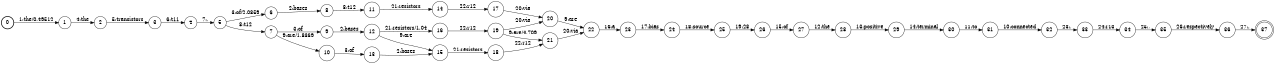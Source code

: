 digraph FST {
rankdir = LR;
size = "8.5,11";
label = "";
center = 1;
orientation = Portrait;
ranksep = "0.4";
nodesep = "0.25";
0 [label = "0", shape = circle, style = bold, fontsize = 14]
	0 -> 1 [label = "1:the/0.49512", fontsize = 14];
1 [label = "1", shape = circle, style = solid, fontsize = 14]
	1 -> 2 [label = "4:the", fontsize = 14];
2 [label = "2", shape = circle, style = solid, fontsize = 14]
	2 -> 3 [label = "5:transistors", fontsize = 14];
3 [label = "3", shape = circle, style = solid, fontsize = 14]
	3 -> 4 [label = "6:t11", fontsize = 14];
4 [label = "4", shape = circle, style = solid, fontsize = 14]
	4 -> 5 [label = "7:,", fontsize = 14];
5 [label = "5", shape = circle, style = solid, fontsize = 14]
	5 -> 6 [label = "3:of/2.0859", fontsize = 14];
	5 -> 7 [label = "8:t12", fontsize = 14];
6 [label = "6", shape = circle, style = solid, fontsize = 14]
	6 -> 8 [label = "2:bases", fontsize = 14];
7 [label = "7", shape = circle, style = solid, fontsize = 14]
	7 -> 9 [label = "3:of", fontsize = 14];
	7 -> 10 [label = "9:are/1.8369", fontsize = 14];
8 [label = "8", shape = circle, style = solid, fontsize = 14]
	8 -> 11 [label = "8:t12", fontsize = 14];
9 [label = "9", shape = circle, style = solid, fontsize = 14]
	9 -> 12 [label = "2:bases", fontsize = 14];
10 [label = "10", shape = circle, style = solid, fontsize = 14]
	10 -> 13 [label = "3:of", fontsize = 14];
11 [label = "11", shape = circle, style = solid, fontsize = 14]
	11 -> 14 [label = "21:resistors", fontsize = 14];
12 [label = "12", shape = circle, style = solid, fontsize = 14]
	12 -> 15 [label = "9:are", fontsize = 14];
	12 -> 16 [label = "21:resistors/1.04", fontsize = 14];
13 [label = "13", shape = circle, style = solid, fontsize = 14]
	13 -> 15 [label = "2:bases", fontsize = 14];
14 [label = "14", shape = circle, style = solid, fontsize = 14]
	14 -> 17 [label = "22:r12", fontsize = 14];
15 [label = "15", shape = circle, style = solid, fontsize = 14]
	15 -> 18 [label = "21:resistors", fontsize = 14];
16 [label = "16", shape = circle, style = solid, fontsize = 14]
	16 -> 19 [label = "22:r12", fontsize = 14];
17 [label = "17", shape = circle, style = solid, fontsize = 14]
	17 -> 20 [label = "20:via", fontsize = 14];
18 [label = "18", shape = circle, style = solid, fontsize = 14]
	18 -> 21 [label = "22:r12", fontsize = 14];
19 [label = "19", shape = circle, style = solid, fontsize = 14]
	19 -> 21 [label = "9:are/4.709", fontsize = 14];
	19 -> 20 [label = "20:via", fontsize = 14];
20 [label = "20", shape = circle, style = solid, fontsize = 14]
	20 -> 22 [label = "9:are", fontsize = 14];
21 [label = "21", shape = circle, style = solid, fontsize = 14]
	21 -> 22 [label = "20:via", fontsize = 14];
22 [label = "22", shape = circle, style = solid, fontsize = 14]
	22 -> 23 [label = "16:a", fontsize = 14];
23 [label = "23", shape = circle, style = solid, fontsize = 14]
	23 -> 24 [label = "17:bias", fontsize = 14];
24 [label = "24", shape = circle, style = solid, fontsize = 14]
	24 -> 25 [label = "18:source", fontsize = 14];
25 [label = "25", shape = circle, style = solid, fontsize = 14]
	25 -> 26 [label = "19:28", fontsize = 14];
26 [label = "26", shape = circle, style = solid, fontsize = 14]
	26 -> 27 [label = "15:of", fontsize = 14];
27 [label = "27", shape = circle, style = solid, fontsize = 14]
	27 -> 28 [label = "12:the", fontsize = 14];
28 [label = "28", shape = circle, style = solid, fontsize = 14]
	28 -> 29 [label = "13:positive", fontsize = 14];
29 [label = "29", shape = circle, style = solid, fontsize = 14]
	29 -> 30 [label = "14:terminal", fontsize = 14];
30 [label = "30", shape = circle, style = solid, fontsize = 14]
	30 -> 31 [label = "11:to", fontsize = 14];
31 [label = "31", shape = circle, style = solid, fontsize = 14]
	31 -> 32 [label = "10:connected", fontsize = 14];
32 [label = "32", shape = circle, style = solid, fontsize = 14]
	32 -> 33 [label = "23:,", fontsize = 14];
33 [label = "33", shape = circle, style = solid, fontsize = 14]
	33 -> 34 [label = "24:r13", fontsize = 14];
34 [label = "34", shape = circle, style = solid, fontsize = 14]
	34 -> 35 [label = "25:,", fontsize = 14];
35 [label = "35", shape = circle, style = solid, fontsize = 14]
	35 -> 36 [label = "26:respectively", fontsize = 14];
36 [label = "36", shape = circle, style = solid, fontsize = 14]
	36 -> 37 [label = "27:.", fontsize = 14];
37 [label = "37", shape = doublecircle, style = solid, fontsize = 14]
}
